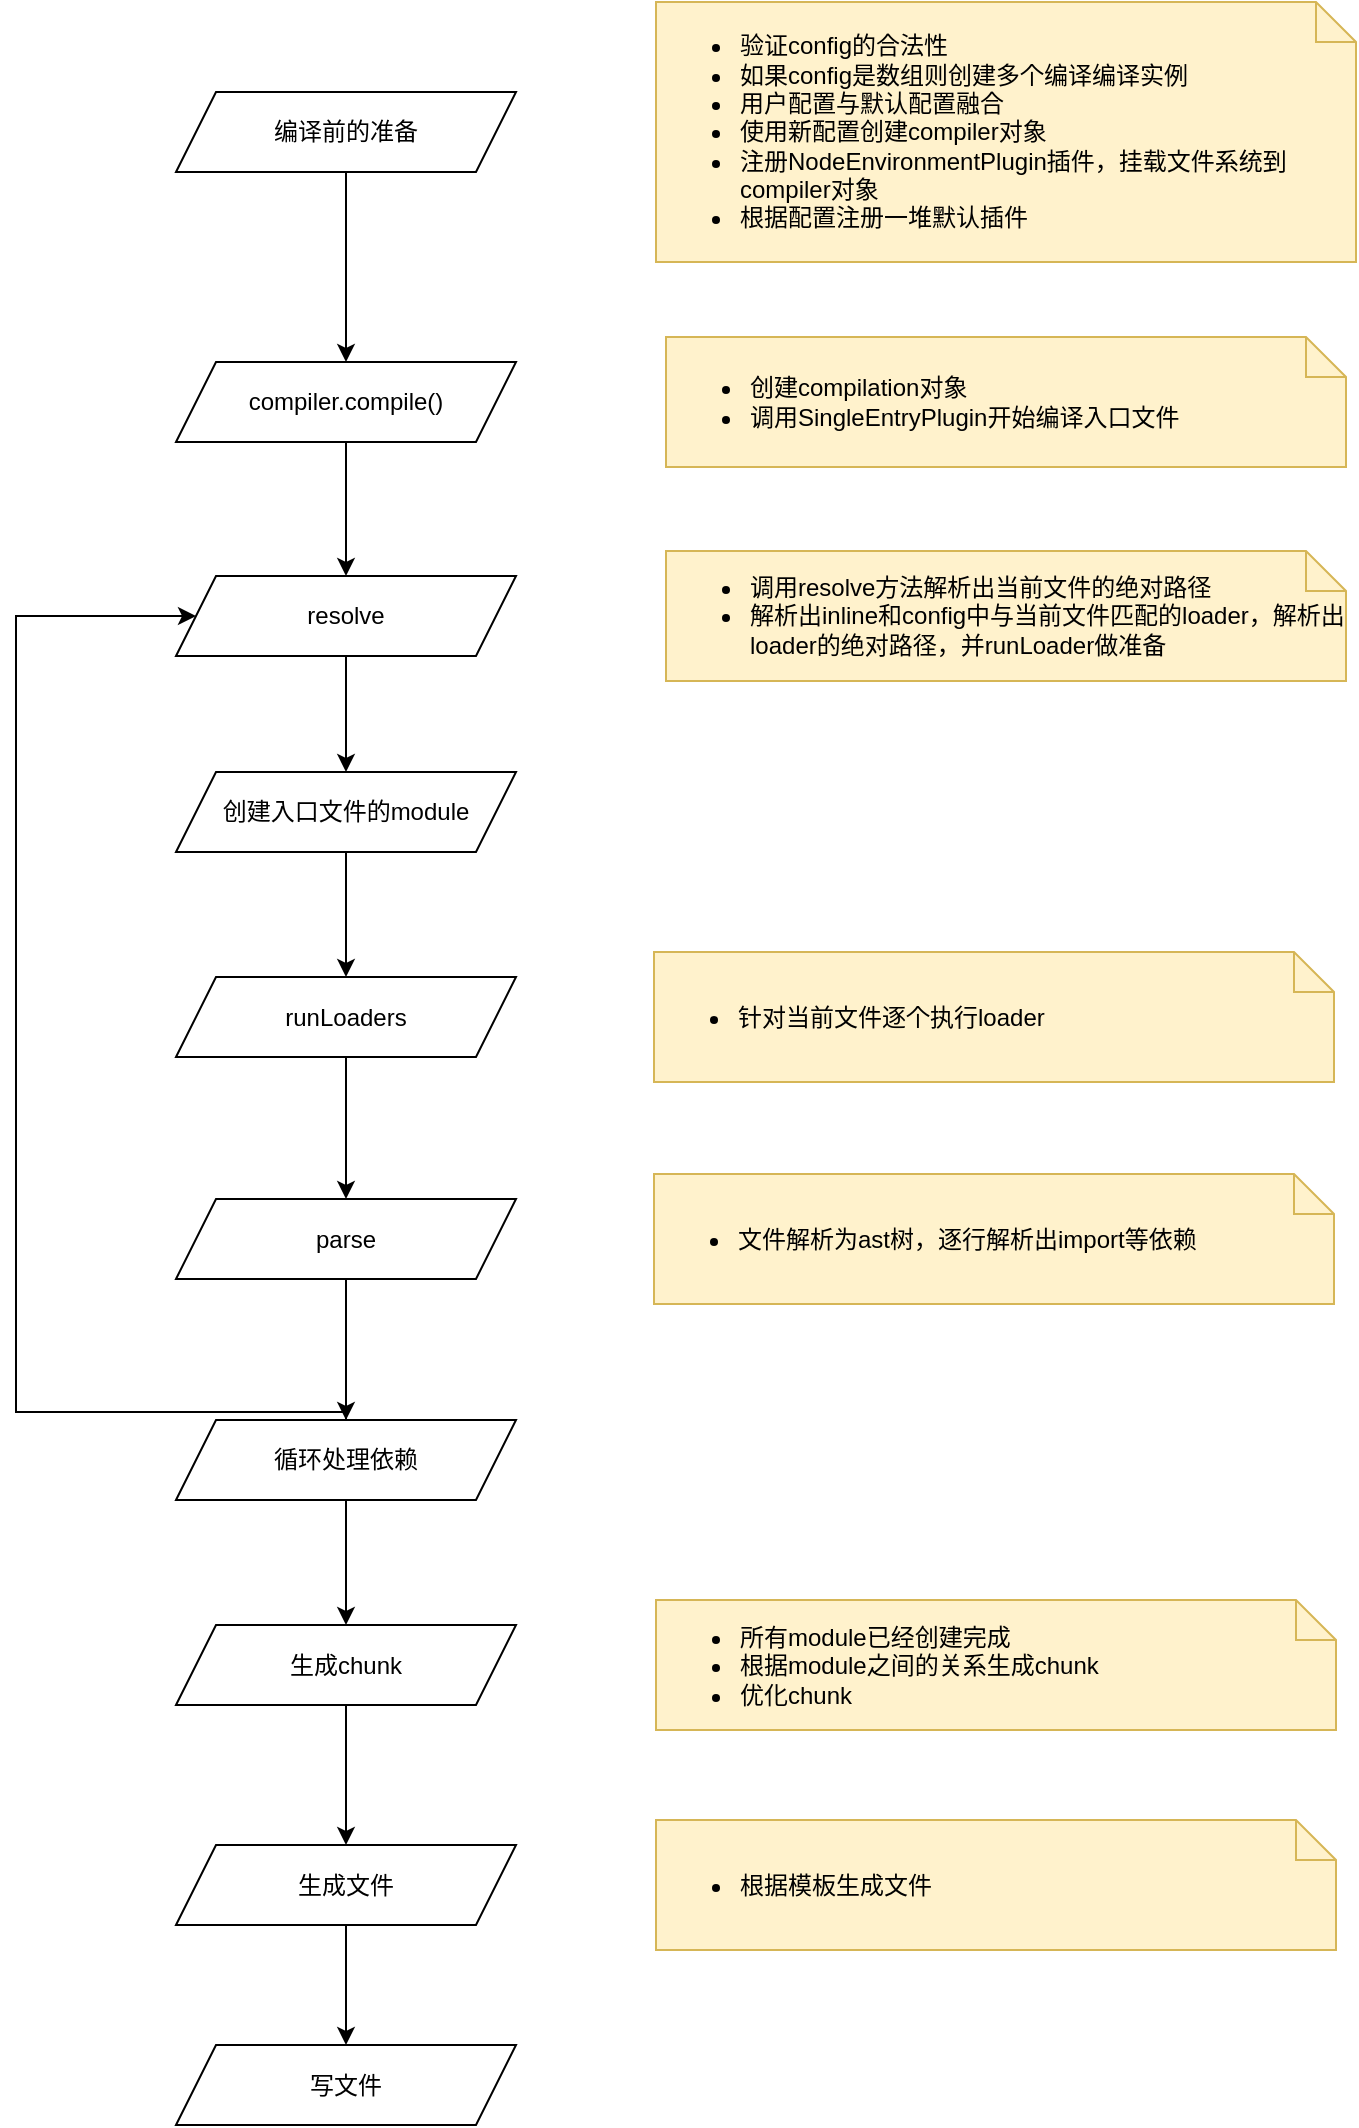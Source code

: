 <mxfile version="14.0.5" type="github">
  <diagram id="ja0M6DlM9jikA0aGTMc_" name="Page-1">
    <mxGraphModel dx="1130" dy="611" grid="1" gridSize="10" guides="1" tooltips="1" connect="1" arrows="1" fold="1" page="1" pageScale="1" pageWidth="827" pageHeight="1169" math="0" shadow="0">
      <root>
        <mxCell id="0" />
        <mxCell id="1" parent="0" />
        <mxCell id="teUQ7k3h2MQdNr8YWL-4-5" style="edgeStyle=orthogonalEdgeStyle;rounded=0;orthogonalLoop=1;jettySize=auto;html=1;entryX=0.5;entryY=0;entryDx=0;entryDy=0;" parent="1" source="teUQ7k3h2MQdNr8YWL-4-1" target="teUQ7k3h2MQdNr8YWL-4-4" edge="1">
          <mxGeometry relative="1" as="geometry" />
        </mxCell>
        <mxCell id="teUQ7k3h2MQdNr8YWL-4-1" value="编译前的准备" style="shape=parallelogram;perimeter=parallelogramPerimeter;whiteSpace=wrap;html=1;fixedSize=1;" parent="1" vertex="1">
          <mxGeometry x="130" y="110" width="170" height="40" as="geometry" />
        </mxCell>
        <mxCell id="teUQ7k3h2MQdNr8YWL-4-3" value="&lt;ul&gt;&lt;li&gt;&lt;span&gt;验证config的合法性&lt;/span&gt;&lt;/li&gt;&lt;li&gt;&lt;span&gt;如果config是数组则创建多个编译编译实例&lt;/span&gt;&lt;/li&gt;&lt;li&gt;&lt;span&gt;用户配置与默认配置融合&lt;/span&gt;&lt;/li&gt;&lt;li&gt;&lt;span&gt;使用新配置创建compiler对象&lt;/span&gt;&lt;/li&gt;&lt;li&gt;注册NodeEnvironmentPlugin插件，挂载文件系统到compiler对象&lt;/li&gt;&lt;li&gt;根据配置注册一堆默认插件&lt;/li&gt;&lt;/ul&gt;" style="shape=note;size=20;whiteSpace=wrap;html=1;fillColor=#fff2cc;strokeColor=#d6b656;align=left;" parent="1" vertex="1">
          <mxGeometry x="370" y="65" width="350" height="130" as="geometry" />
        </mxCell>
        <mxCell id="teUQ7k3h2MQdNr8YWL-4-10" style="edgeStyle=orthogonalEdgeStyle;rounded=0;orthogonalLoop=1;jettySize=auto;html=1;entryX=0.5;entryY=0;entryDx=0;entryDy=0;" parent="1" source="teUQ7k3h2MQdNr8YWL-4-4" target="teUQ7k3h2MQdNr8YWL-4-7" edge="1">
          <mxGeometry relative="1" as="geometry" />
        </mxCell>
        <mxCell id="teUQ7k3h2MQdNr8YWL-4-4" value="compiler.compile()" style="shape=parallelogram;perimeter=parallelogramPerimeter;whiteSpace=wrap;html=1;fixedSize=1;" parent="1" vertex="1">
          <mxGeometry x="130" y="245" width="170" height="40" as="geometry" />
        </mxCell>
        <mxCell id="teUQ7k3h2MQdNr8YWL-4-6" value="&lt;ul&gt;&lt;li&gt;创建compilation对象&lt;/li&gt;&lt;li&gt;调用SingleEntryPlugin开始编译入口文件&lt;/li&gt;&lt;/ul&gt;" style="shape=note;size=20;whiteSpace=wrap;html=1;fillColor=#fff2cc;strokeColor=#d6b656;align=left;" parent="1" vertex="1">
          <mxGeometry x="375" y="232.5" width="340" height="65" as="geometry" />
        </mxCell>
        <mxCell id="teUQ7k3h2MQdNr8YWL-4-16" style="edgeStyle=orthogonalEdgeStyle;rounded=0;orthogonalLoop=1;jettySize=auto;html=1;entryX=0.5;entryY=0;entryDx=0;entryDy=0;" parent="1" source="teUQ7k3h2MQdNr8YWL-4-7" target="teUQ7k3h2MQdNr8YWL-4-15" edge="1">
          <mxGeometry relative="1" as="geometry" />
        </mxCell>
        <mxCell id="teUQ7k3h2MQdNr8YWL-4-7" value="resolve" style="shape=parallelogram;perimeter=parallelogramPerimeter;whiteSpace=wrap;html=1;fixedSize=1;" parent="1" vertex="1">
          <mxGeometry x="130" y="352" width="170" height="40" as="geometry" />
        </mxCell>
        <mxCell id="teUQ7k3h2MQdNr8YWL-4-8" value="&lt;ul&gt;&lt;li&gt;调用resolve方法解析出当前文件的绝对路径&lt;/li&gt;&lt;li&gt;解析出inline和config中与当前文件匹配的loader，解析出loader的绝对路径，并runLoader做准备&lt;/li&gt;&lt;/ul&gt;" style="shape=note;size=20;whiteSpace=wrap;html=1;fillColor=#fff2cc;strokeColor=#d6b656;align=left;" parent="1" vertex="1">
          <mxGeometry x="375" y="339.5" width="340" height="65" as="geometry" />
        </mxCell>
        <mxCell id="h6P9YHzoI2F_Q_FRXoKY-2" style="edgeStyle=orthogonalEdgeStyle;rounded=0;orthogonalLoop=1;jettySize=auto;html=1;entryX=0.5;entryY=0;entryDx=0;entryDy=0;" edge="1" parent="1" source="teUQ7k3h2MQdNr8YWL-4-11" target="teUQ7k3h2MQdNr8YWL-4-13">
          <mxGeometry relative="1" as="geometry" />
        </mxCell>
        <mxCell id="teUQ7k3h2MQdNr8YWL-4-11" value="runLoaders" style="shape=parallelogram;perimeter=parallelogramPerimeter;whiteSpace=wrap;html=1;fixedSize=1;" parent="1" vertex="1">
          <mxGeometry x="130" y="552.5" width="170" height="40" as="geometry" />
        </mxCell>
        <mxCell id="teUQ7k3h2MQdNr8YWL-4-12" value="&lt;ul&gt;&lt;li&gt;针对当前文件逐个执行loader&lt;/li&gt;&lt;/ul&gt;" style="shape=note;size=20;whiteSpace=wrap;html=1;fillColor=#fff2cc;strokeColor=#d6b656;align=left;" parent="1" vertex="1">
          <mxGeometry x="369" y="540" width="340" height="65" as="geometry" />
        </mxCell>
        <mxCell id="JtXOrtFPTUKA3Bt4CIVS-2" style="edgeStyle=orthogonalEdgeStyle;rounded=0;orthogonalLoop=1;jettySize=auto;html=1;entryX=0.5;entryY=0;entryDx=0;entryDy=0;" parent="1" source="teUQ7k3h2MQdNr8YWL-4-13" target="JtXOrtFPTUKA3Bt4CIVS-1" edge="1">
          <mxGeometry relative="1" as="geometry" />
        </mxCell>
        <mxCell id="teUQ7k3h2MQdNr8YWL-4-13" value="parse" style="shape=parallelogram;perimeter=parallelogramPerimeter;whiteSpace=wrap;html=1;fixedSize=1;" parent="1" vertex="1">
          <mxGeometry x="130" y="663.5" width="170" height="40" as="geometry" />
        </mxCell>
        <mxCell id="teUQ7k3h2MQdNr8YWL-4-14" value="&lt;ul&gt;&lt;li&gt;文件解析为ast树，逐行解析出import等依赖&lt;/li&gt;&lt;/ul&gt;" style="shape=note;size=20;whiteSpace=wrap;html=1;fillColor=#fff2cc;strokeColor=#d6b656;align=left;" parent="1" vertex="1">
          <mxGeometry x="369" y="651" width="340" height="65" as="geometry" />
        </mxCell>
        <mxCell id="h6P9YHzoI2F_Q_FRXoKY-1" style="edgeStyle=orthogonalEdgeStyle;rounded=0;orthogonalLoop=1;jettySize=auto;html=1;entryX=0.5;entryY=0;entryDx=0;entryDy=0;" edge="1" parent="1" source="teUQ7k3h2MQdNr8YWL-4-15" target="teUQ7k3h2MQdNr8YWL-4-11">
          <mxGeometry relative="1" as="geometry" />
        </mxCell>
        <mxCell id="teUQ7k3h2MQdNr8YWL-4-15" value="创建入口文件的module" style="shape=parallelogram;perimeter=parallelogramPerimeter;whiteSpace=wrap;html=1;fixedSize=1;" parent="1" vertex="1">
          <mxGeometry x="130" y="450" width="170" height="40" as="geometry" />
        </mxCell>
        <mxCell id="JtXOrtFPTUKA3Bt4CIVS-3" style="edgeStyle=orthogonalEdgeStyle;rounded=0;orthogonalLoop=1;jettySize=auto;html=1;" parent="1" source="JtXOrtFPTUKA3Bt4CIVS-1" target="teUQ7k3h2MQdNr8YWL-4-7" edge="1">
          <mxGeometry relative="1" as="geometry">
            <Array as="points">
              <mxPoint x="50" y="770" />
              <mxPoint x="50" y="372" />
            </Array>
          </mxGeometry>
        </mxCell>
        <mxCell id="JtXOrtFPTUKA3Bt4CIVS-7" style="edgeStyle=orthogonalEdgeStyle;rounded=0;orthogonalLoop=1;jettySize=auto;html=1;entryX=0.5;entryY=0;entryDx=0;entryDy=0;" parent="1" source="JtXOrtFPTUKA3Bt4CIVS-1" target="JtXOrtFPTUKA3Bt4CIVS-4" edge="1">
          <mxGeometry relative="1" as="geometry" />
        </mxCell>
        <mxCell id="JtXOrtFPTUKA3Bt4CIVS-1" value="循环处理依赖" style="shape=parallelogram;perimeter=parallelogramPerimeter;whiteSpace=wrap;html=1;fixedSize=1;" parent="1" vertex="1">
          <mxGeometry x="130" y="774" width="170" height="40" as="geometry" />
        </mxCell>
        <mxCell id="JtXOrtFPTUKA3Bt4CIVS-9" style="edgeStyle=orthogonalEdgeStyle;rounded=0;orthogonalLoop=1;jettySize=auto;html=1;entryX=0.5;entryY=0;entryDx=0;entryDy=0;" parent="1" source="JtXOrtFPTUKA3Bt4CIVS-4" target="JtXOrtFPTUKA3Bt4CIVS-8" edge="1">
          <mxGeometry relative="1" as="geometry" />
        </mxCell>
        <mxCell id="JtXOrtFPTUKA3Bt4CIVS-4" value="生成chunk" style="shape=parallelogram;perimeter=parallelogramPerimeter;whiteSpace=wrap;html=1;fixedSize=1;" parent="1" vertex="1">
          <mxGeometry x="130" y="876.5" width="170" height="40" as="geometry" />
        </mxCell>
        <mxCell id="JtXOrtFPTUKA3Bt4CIVS-5" value="&lt;ul&gt;&lt;li&gt;所有module已经创建完成&lt;/li&gt;&lt;li&gt;根据module之间的关系生成chunk&lt;/li&gt;&lt;li&gt;优化chunk&lt;/li&gt;&lt;/ul&gt;" style="shape=note;size=20;whiteSpace=wrap;html=1;fillColor=#fff2cc;strokeColor=#d6b656;align=left;" parent="1" vertex="1">
          <mxGeometry x="370" y="864" width="340" height="65" as="geometry" />
        </mxCell>
        <mxCell id="JtXOrtFPTUKA3Bt4CIVS-12" style="edgeStyle=orthogonalEdgeStyle;rounded=0;orthogonalLoop=1;jettySize=auto;html=1;" parent="1" source="JtXOrtFPTUKA3Bt4CIVS-8" target="JtXOrtFPTUKA3Bt4CIVS-11" edge="1">
          <mxGeometry relative="1" as="geometry" />
        </mxCell>
        <mxCell id="JtXOrtFPTUKA3Bt4CIVS-8" value="生成文件" style="shape=parallelogram;perimeter=parallelogramPerimeter;whiteSpace=wrap;html=1;fixedSize=1;" parent="1" vertex="1">
          <mxGeometry x="130" y="986.5" width="170" height="40" as="geometry" />
        </mxCell>
        <mxCell id="JtXOrtFPTUKA3Bt4CIVS-10" value="&lt;ul&gt;&lt;li&gt;根据模板生成文件&lt;/li&gt;&lt;/ul&gt;" style="shape=note;size=20;whiteSpace=wrap;html=1;fillColor=#fff2cc;strokeColor=#d6b656;align=left;" parent="1" vertex="1">
          <mxGeometry x="370" y="974" width="340" height="65" as="geometry" />
        </mxCell>
        <mxCell id="JtXOrtFPTUKA3Bt4CIVS-11" value="写文件" style="shape=parallelogram;perimeter=parallelogramPerimeter;whiteSpace=wrap;html=1;fixedSize=1;" parent="1" vertex="1">
          <mxGeometry x="130" y="1086.5" width="170" height="40" as="geometry" />
        </mxCell>
      </root>
    </mxGraphModel>
  </diagram>
</mxfile>
